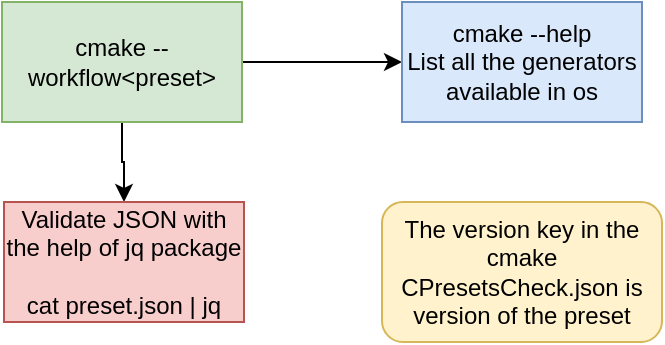 <mxfile version="28.0.7">
  <diagram name="Page-1" id="aInVrUp1MnNMGaIALHQe">
    <mxGraphModel dx="786" dy="531" grid="1" gridSize="10" guides="1" tooltips="1" connect="1" arrows="1" fold="1" page="1" pageScale="1" pageWidth="827" pageHeight="1169" math="0" shadow="0">
      <root>
        <mxCell id="0" />
        <mxCell id="1" parent="0" />
        <mxCell id="-jH9cvor_tWSEYjWnEKw-4" value="" style="edgeStyle=orthogonalEdgeStyle;rounded=0;orthogonalLoop=1;jettySize=auto;html=1;" edge="1" parent="1" source="-jH9cvor_tWSEYjWnEKw-2" target="-jH9cvor_tWSEYjWnEKw-3">
          <mxGeometry relative="1" as="geometry" />
        </mxCell>
        <mxCell id="-jH9cvor_tWSEYjWnEKw-6" value="" style="edgeStyle=orthogonalEdgeStyle;rounded=0;orthogonalLoop=1;jettySize=auto;html=1;" edge="1" parent="1" source="-jH9cvor_tWSEYjWnEKw-2" target="-jH9cvor_tWSEYjWnEKw-5">
          <mxGeometry relative="1" as="geometry" />
        </mxCell>
        <mxCell id="-jH9cvor_tWSEYjWnEKw-2" value="cmake --workflow&amp;lt;preset&amp;gt;" style="rounded=0;whiteSpace=wrap;html=1;fillColor=#d5e8d4;strokeColor=#82b366;" vertex="1" parent="1">
          <mxGeometry x="150" y="90" width="120" height="60" as="geometry" />
        </mxCell>
        <mxCell id="-jH9cvor_tWSEYjWnEKw-3" value="Validate JSON with the help of jq package&lt;div&gt;&lt;br&gt;&lt;/div&gt;&lt;div&gt;cat preset.json | jq&lt;/div&gt;" style="whiteSpace=wrap;html=1;fillColor=#f8cecc;strokeColor=#b85450;rounded=0;" vertex="1" parent="1">
          <mxGeometry x="151" y="190" width="120" height="60" as="geometry" />
        </mxCell>
        <mxCell id="-jH9cvor_tWSEYjWnEKw-5" value="cmake --help&lt;div&gt;List all the generators available in os&lt;/div&gt;" style="whiteSpace=wrap;html=1;fillColor=#dae8fc;strokeColor=#6c8ebf;rounded=0;" vertex="1" parent="1">
          <mxGeometry x="350" y="90" width="120" height="60" as="geometry" />
        </mxCell>
        <mxCell id="-jH9cvor_tWSEYjWnEKw-7" value="The version key in the cmake CPresetsCheck.json is version of the preset" style="rounded=1;whiteSpace=wrap;html=1;fillColor=#fff2cc;strokeColor=#d6b656;" vertex="1" parent="1">
          <mxGeometry x="340" y="190" width="140" height="70" as="geometry" />
        </mxCell>
      </root>
    </mxGraphModel>
  </diagram>
</mxfile>
